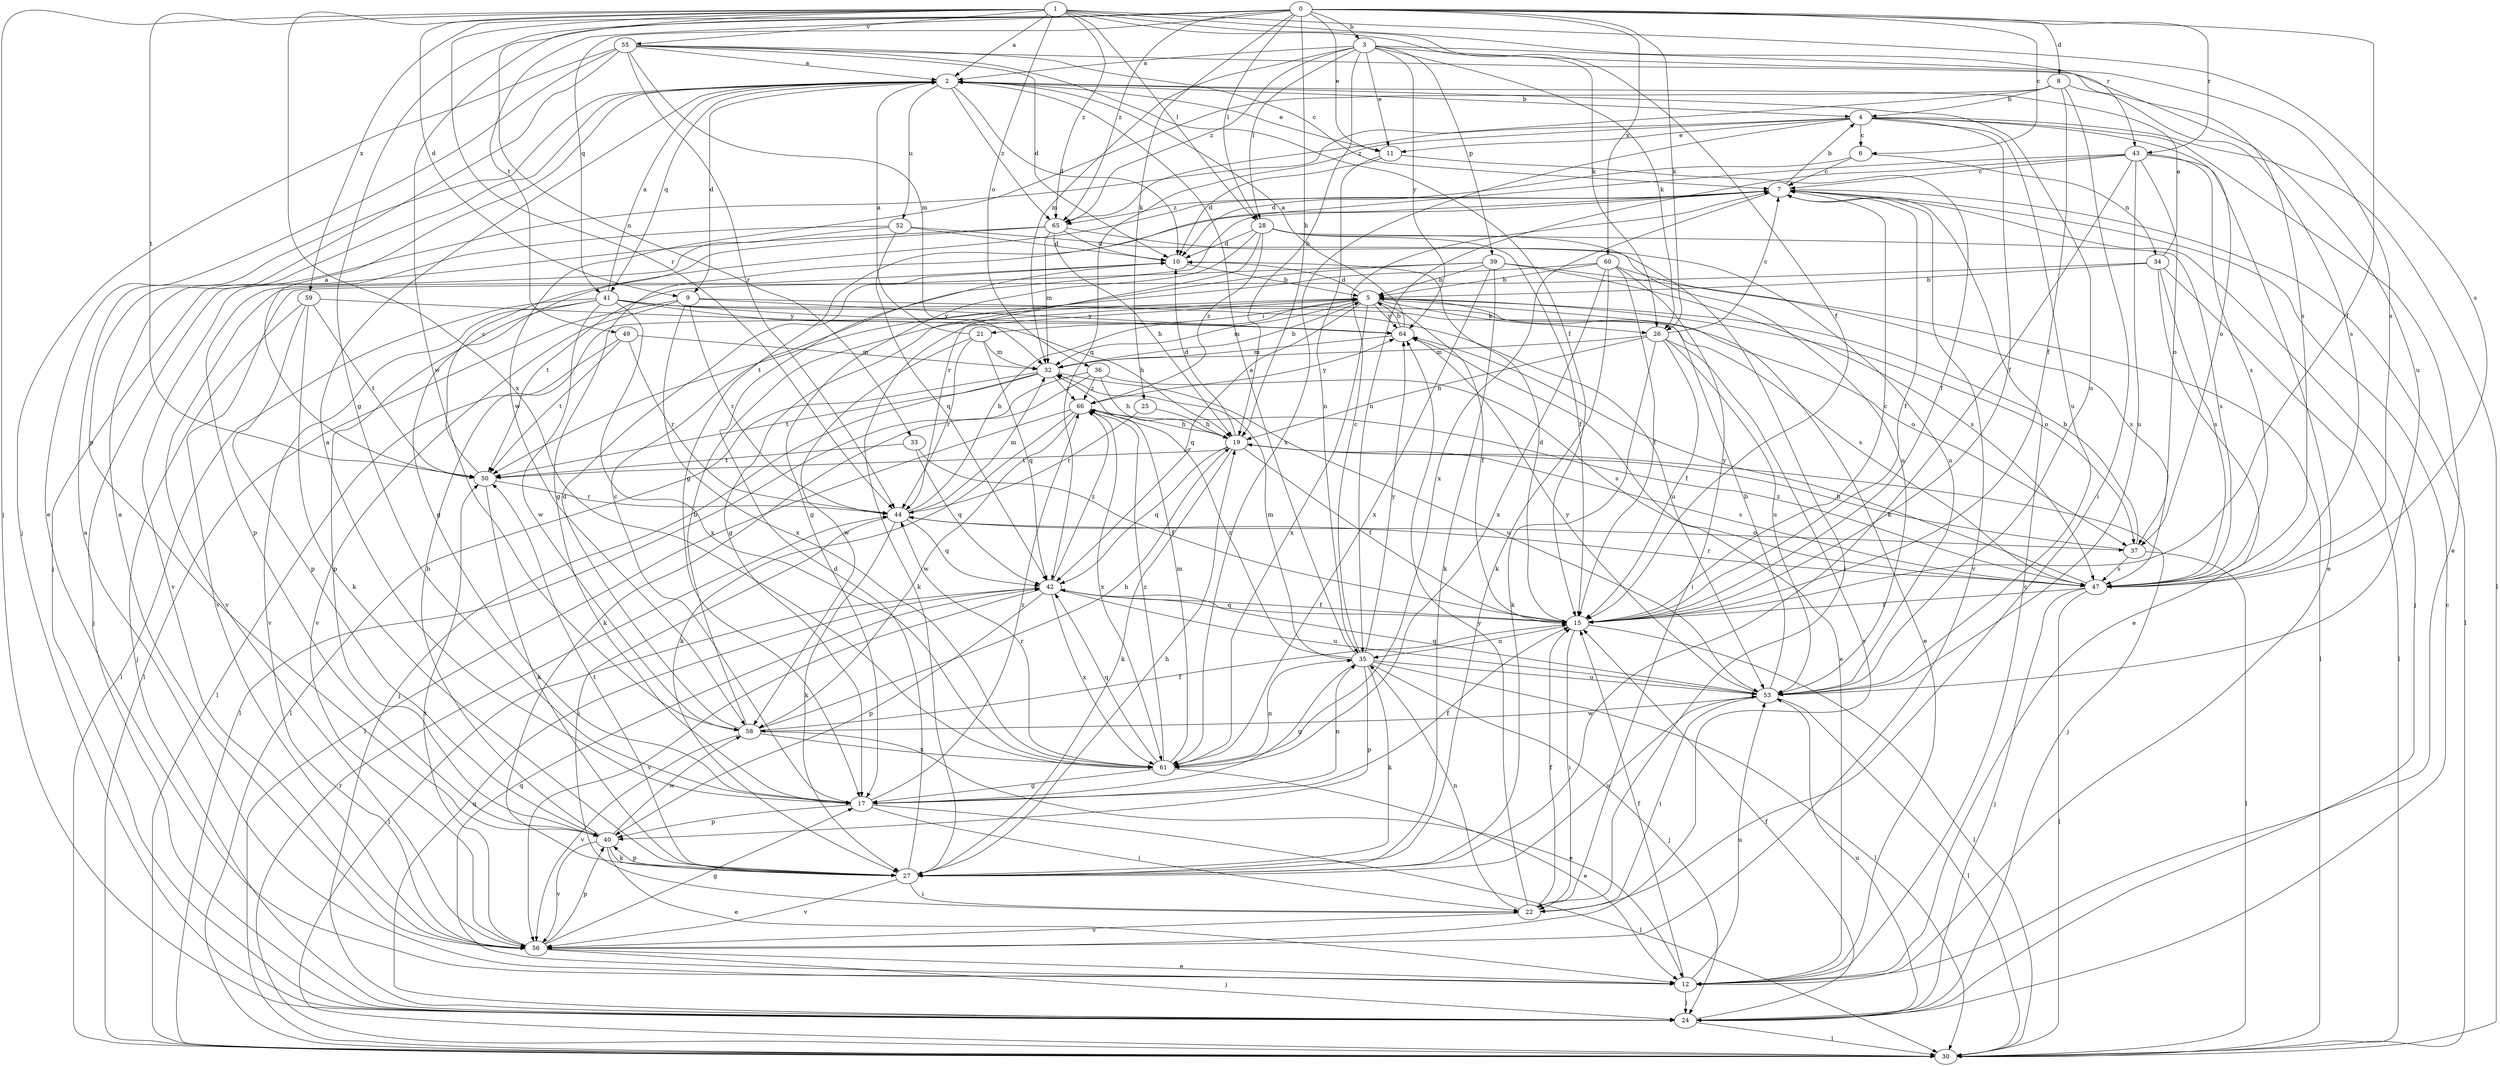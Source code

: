 strict digraph  {
0;
1;
2;
3;
4;
5;
6;
7;
8;
9;
10;
11;
12;
15;
17;
19;
21;
22;
24;
25;
26;
27;
28;
30;
32;
33;
34;
35;
36;
37;
39;
40;
41;
42;
43;
44;
47;
49;
50;
52;
53;
55;
56;
58;
59;
60;
61;
64;
65;
66;
0 -> 3  [label=b];
0 -> 6  [label=c];
0 -> 8  [label=d];
0 -> 11  [label=e];
0 -> 15  [label=f];
0 -> 17  [label=g];
0 -> 19  [label=h];
0 -> 25  [label=k];
0 -> 26  [label=k];
0 -> 28  [label=l];
0 -> 41  [label=q];
0 -> 43  [label=r];
0 -> 49  [label=t];
0 -> 58  [label=w];
0 -> 59  [label=x];
0 -> 60  [label=x];
0 -> 65  [label=z];
1 -> 2  [label=a];
1 -> 9  [label=d];
1 -> 15  [label=f];
1 -> 24  [label=j];
1 -> 26  [label=k];
1 -> 28  [label=l];
1 -> 33  [label=n];
1 -> 36  [label=o];
1 -> 43  [label=r];
1 -> 44  [label=r];
1 -> 47  [label=s];
1 -> 50  [label=t];
1 -> 55  [label=v];
1 -> 61  [label=x];
1 -> 65  [label=z];
2 -> 4  [label=b];
2 -> 9  [label=d];
2 -> 10  [label=d];
2 -> 11  [label=e];
2 -> 41  [label=q];
2 -> 52  [label=u];
2 -> 53  [label=u];
2 -> 65  [label=z];
3 -> 2  [label=a];
3 -> 11  [label=e];
3 -> 19  [label=h];
3 -> 26  [label=k];
3 -> 28  [label=l];
3 -> 32  [label=m];
3 -> 39  [label=p];
3 -> 47  [label=s];
3 -> 53  [label=u];
3 -> 64  [label=y];
3 -> 65  [label=z];
4 -> 6  [label=c];
4 -> 11  [label=e];
4 -> 12  [label=e];
4 -> 15  [label=f];
4 -> 24  [label=j];
4 -> 30  [label=l];
4 -> 37  [label=o];
4 -> 42  [label=q];
4 -> 53  [label=u];
4 -> 61  [label=x];
5 -> 10  [label=d];
5 -> 12  [label=e];
5 -> 15  [label=f];
5 -> 21  [label=i];
5 -> 26  [label=k];
5 -> 27  [label=k];
5 -> 32  [label=m];
5 -> 37  [label=o];
5 -> 42  [label=q];
5 -> 61  [label=x];
5 -> 64  [label=y];
6 -> 7  [label=c];
6 -> 10  [label=d];
6 -> 34  [label=n];
7 -> 4  [label=b];
7 -> 15  [label=f];
7 -> 17  [label=g];
7 -> 24  [label=j];
7 -> 30  [label=l];
7 -> 56  [label=v];
7 -> 61  [label=x];
7 -> 65  [label=z];
8 -> 4  [label=b];
8 -> 15  [label=f];
8 -> 22  [label=i];
8 -> 47  [label=s];
8 -> 58  [label=w];
8 -> 65  [label=z];
9 -> 30  [label=l];
9 -> 44  [label=r];
9 -> 53  [label=u];
9 -> 56  [label=v];
9 -> 61  [label=x];
9 -> 64  [label=y];
10 -> 5  [label=b];
10 -> 56  [label=v];
11 -> 10  [label=d];
11 -> 15  [label=f];
11 -> 35  [label=n];
12 -> 2  [label=a];
12 -> 7  [label=c];
12 -> 15  [label=f];
12 -> 24  [label=j];
12 -> 42  [label=q];
12 -> 53  [label=u];
15 -> 7  [label=c];
15 -> 10  [label=d];
15 -> 22  [label=i];
15 -> 30  [label=l];
15 -> 35  [label=n];
15 -> 42  [label=q];
17 -> 2  [label=a];
17 -> 7  [label=c];
17 -> 15  [label=f];
17 -> 22  [label=i];
17 -> 30  [label=l];
17 -> 35  [label=n];
17 -> 40  [label=p];
17 -> 66  [label=z];
19 -> 10  [label=d];
19 -> 15  [label=f];
19 -> 24  [label=j];
19 -> 27  [label=k];
19 -> 42  [label=q];
19 -> 47  [label=s];
19 -> 50  [label=t];
21 -> 2  [label=a];
21 -> 32  [label=m];
21 -> 42  [label=q];
21 -> 44  [label=r];
21 -> 58  [label=w];
22 -> 15  [label=f];
22 -> 35  [label=n];
22 -> 56  [label=v];
22 -> 64  [label=y];
24 -> 7  [label=c];
24 -> 15  [label=f];
24 -> 30  [label=l];
24 -> 42  [label=q];
24 -> 53  [label=u];
25 -> 19  [label=h];
25 -> 44  [label=r];
26 -> 7  [label=c];
26 -> 15  [label=f];
26 -> 19  [label=h];
26 -> 27  [label=k];
26 -> 32  [label=m];
26 -> 53  [label=u];
26 -> 56  [label=v];
27 -> 10  [label=d];
27 -> 19  [label=h];
27 -> 22  [label=i];
27 -> 40  [label=p];
27 -> 50  [label=t];
27 -> 53  [label=u];
27 -> 56  [label=v];
28 -> 10  [label=d];
28 -> 15  [label=f];
28 -> 17  [label=g];
28 -> 22  [label=i];
28 -> 44  [label=r];
28 -> 47  [label=s];
28 -> 66  [label=z];
30 -> 44  [label=r];
32 -> 5  [label=b];
32 -> 24  [label=j];
32 -> 30  [label=l];
32 -> 50  [label=t];
32 -> 53  [label=u];
32 -> 66  [label=z];
33 -> 15  [label=f];
33 -> 42  [label=q];
33 -> 50  [label=t];
34 -> 2  [label=a];
34 -> 5  [label=b];
34 -> 12  [label=e];
34 -> 30  [label=l];
34 -> 47  [label=s];
34 -> 56  [label=v];
35 -> 2  [label=a];
35 -> 7  [label=c];
35 -> 17  [label=g];
35 -> 24  [label=j];
35 -> 27  [label=k];
35 -> 30  [label=l];
35 -> 32  [label=m];
35 -> 40  [label=p];
35 -> 53  [label=u];
35 -> 64  [label=y];
35 -> 66  [label=z];
36 -> 19  [label=h];
36 -> 27  [label=k];
36 -> 30  [label=l];
36 -> 47  [label=s];
36 -> 66  [label=z];
37 -> 5  [label=b];
37 -> 19  [label=h];
37 -> 30  [label=l];
37 -> 47  [label=s];
39 -> 5  [label=b];
39 -> 17  [label=g];
39 -> 27  [label=k];
39 -> 30  [label=l];
39 -> 47  [label=s];
39 -> 50  [label=t];
39 -> 61  [label=x];
40 -> 5  [label=b];
40 -> 12  [label=e];
40 -> 27  [label=k];
40 -> 56  [label=v];
40 -> 58  [label=w];
41 -> 2  [label=a];
41 -> 19  [label=h];
41 -> 30  [label=l];
41 -> 37  [label=o];
41 -> 40  [label=p];
41 -> 47  [label=s];
41 -> 56  [label=v];
41 -> 58  [label=w];
41 -> 61  [label=x];
41 -> 64  [label=y];
42 -> 15  [label=f];
42 -> 30  [label=l];
42 -> 40  [label=p];
42 -> 53  [label=u];
42 -> 56  [label=v];
42 -> 61  [label=x];
42 -> 66  [label=z];
43 -> 7  [label=c];
43 -> 12  [label=e];
43 -> 17  [label=g];
43 -> 27  [label=k];
43 -> 35  [label=n];
43 -> 37  [label=o];
43 -> 47  [label=s];
43 -> 53  [label=u];
44 -> 5  [label=b];
44 -> 22  [label=i];
44 -> 27  [label=k];
44 -> 32  [label=m];
44 -> 37  [label=o];
44 -> 42  [label=q];
47 -> 15  [label=f];
47 -> 24  [label=j];
47 -> 30  [label=l];
47 -> 44  [label=r];
47 -> 64  [label=y];
47 -> 66  [label=z];
49 -> 30  [label=l];
49 -> 32  [label=m];
49 -> 44  [label=r];
49 -> 50  [label=t];
50 -> 2  [label=a];
50 -> 7  [label=c];
50 -> 27  [label=k];
50 -> 44  [label=r];
52 -> 10  [label=d];
52 -> 24  [label=j];
52 -> 40  [label=p];
52 -> 42  [label=q];
52 -> 53  [label=u];
53 -> 5  [label=b];
53 -> 22  [label=i];
53 -> 30  [label=l];
53 -> 42  [label=q];
53 -> 58  [label=w];
53 -> 64  [label=y];
55 -> 2  [label=a];
55 -> 7  [label=c];
55 -> 10  [label=d];
55 -> 12  [label=e];
55 -> 15  [label=f];
55 -> 24  [label=j];
55 -> 32  [label=m];
55 -> 40  [label=p];
55 -> 44  [label=r];
55 -> 47  [label=s];
56 -> 2  [label=a];
56 -> 12  [label=e];
56 -> 17  [label=g];
56 -> 24  [label=j];
56 -> 40  [label=p];
56 -> 50  [label=t];
58 -> 5  [label=b];
58 -> 10  [label=d];
58 -> 12  [label=e];
58 -> 15  [label=f];
58 -> 19  [label=h];
58 -> 56  [label=v];
58 -> 61  [label=x];
59 -> 24  [label=j];
59 -> 27  [label=k];
59 -> 40  [label=p];
59 -> 50  [label=t];
59 -> 64  [label=y];
60 -> 5  [label=b];
60 -> 15  [label=f];
60 -> 22  [label=i];
60 -> 27  [label=k];
60 -> 47  [label=s];
60 -> 50  [label=t];
60 -> 61  [label=x];
61 -> 12  [label=e];
61 -> 17  [label=g];
61 -> 32  [label=m];
61 -> 35  [label=n];
61 -> 42  [label=q];
61 -> 44  [label=r];
61 -> 66  [label=z];
64 -> 2  [label=a];
64 -> 5  [label=b];
64 -> 12  [label=e];
64 -> 32  [label=m];
65 -> 10  [label=d];
65 -> 17  [label=g];
65 -> 19  [label=h];
65 -> 32  [label=m];
65 -> 53  [label=u];
65 -> 56  [label=v];
66 -> 19  [label=h];
66 -> 27  [label=k];
66 -> 30  [label=l];
66 -> 58  [label=w];
66 -> 61  [label=x];
66 -> 64  [label=y];
}
